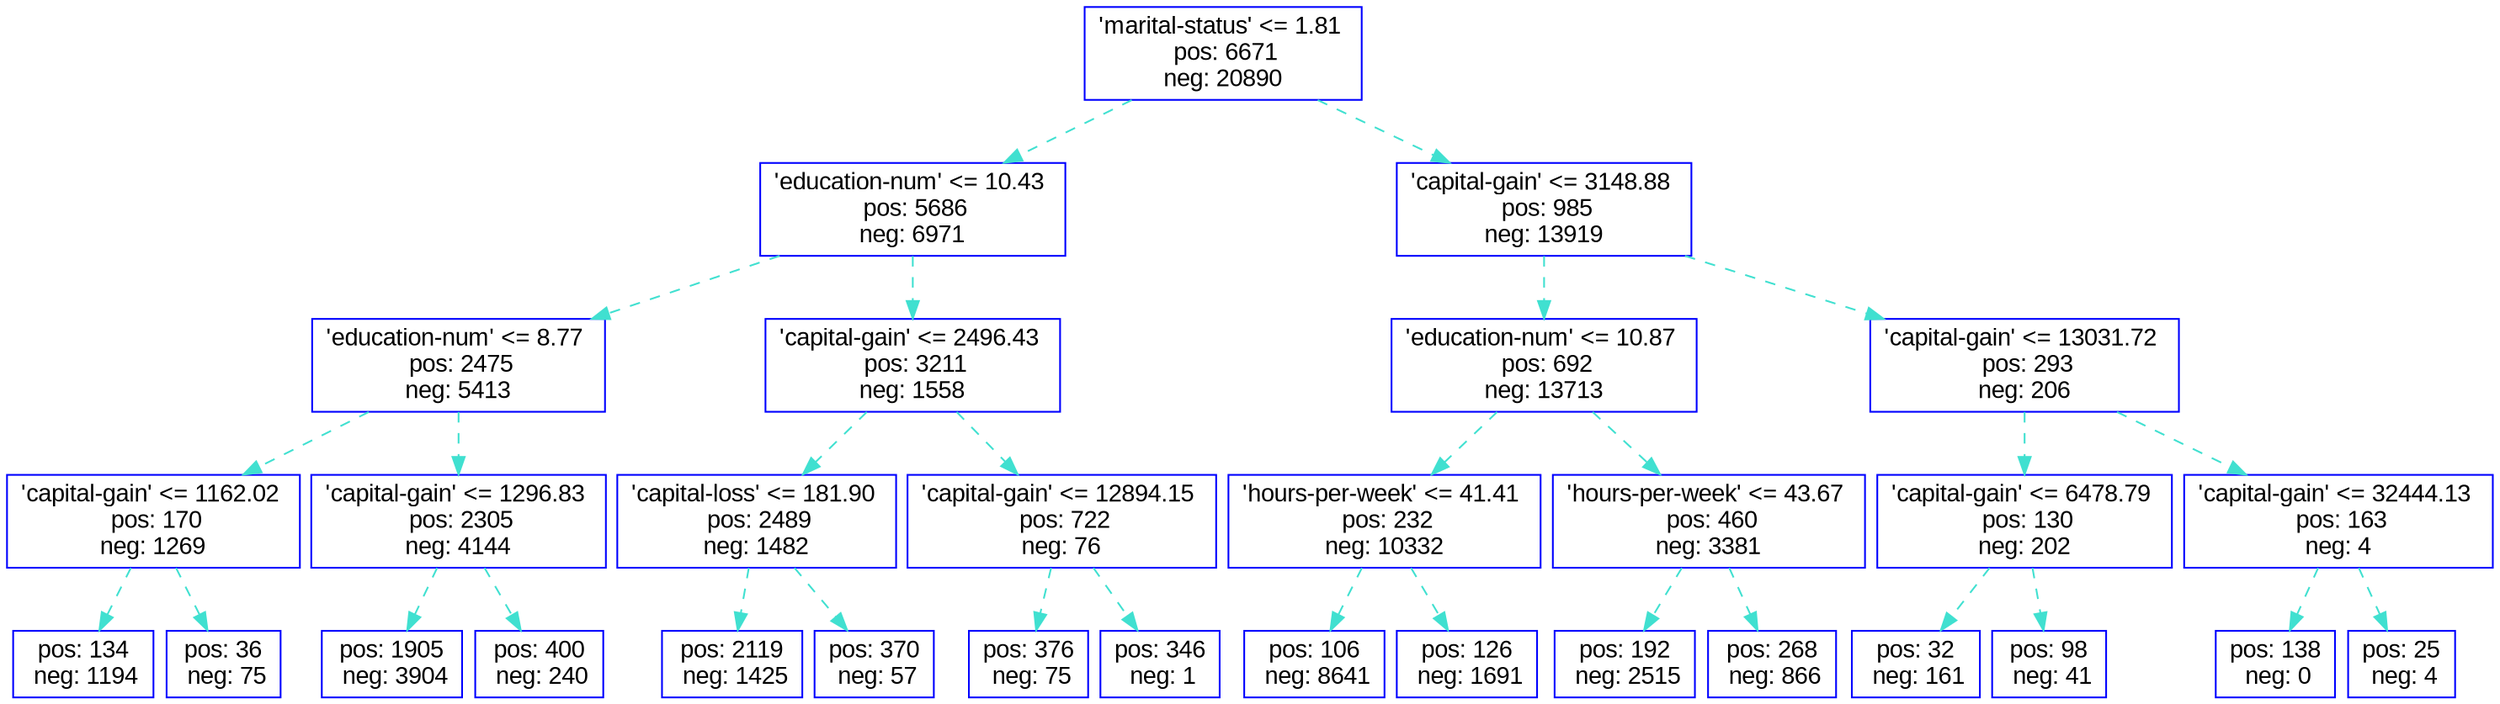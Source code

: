 digraph d {
nodesep=0.1
node [color=Blue,fontname=Arial,shape=box]
edge [color=Turquoise, style=dashed]
x0[label="'marital-status' <= 1.81 \n pos: 6671\nneg: 20890"]
x1[label="'education-num' <= 10.43 \n pos: 5686\nneg: 6971"]
x0 -> x1 
x2[label="'capital-gain' <= 3148.88 \n pos: 985\nneg: 13919"]
x0 -> x2 
x3[label="'education-num' <= 8.77 \n pos: 2475\nneg: 5413"]
x1 -> x3 
x4[label="'capital-gain' <= 2496.43 \n pos: 3211\nneg: 1558"]
x1 -> x4 
x5[label="'education-num' <= 10.87 \n pos: 692\nneg: 13713"]
x2 -> x5 
x6[label="'capital-gain' <= 13031.72 \n pos: 293\nneg: 206"]
x2 -> x6 
x7[label="'capital-gain' <= 1162.02 \n pos: 170\nneg: 1269"]
x3 -> x7 
x8[label="'capital-gain' <= 1296.83 \n pos: 2305\nneg: 4144"]
x3 -> x8 
x9[label="'capital-loss' <= 181.90 \n pos: 2489\nneg: 1482"]
x4 -> x9 
x10[label="'capital-gain' <= 12894.15 \n pos: 722\nneg: 76"]
x4 -> x10 
x11[label="'hours-per-week' <= 41.41 \n pos: 232\nneg: 10332"]
x5 -> x11 
x12[label="'hours-per-week' <= 43.67 \n pos: 460\nneg: 3381"]
x5 -> x12 
x13[label="'capital-gain' <= 6478.79 \n pos: 130\nneg: 202"]
x6 -> x13 
x14[label="'capital-gain' <= 32444.13 \n pos: 163\nneg: 4"]
x6 -> x14 
x15[label="pos: 134\n neg: 1194"]
x7 -> x15 
x16[label="pos: 36\n neg: 75"]
x7 -> x16 
x17[label="pos: 1905\n neg: 3904"]
x8 -> x17 
x18[label="pos: 400\n neg: 240"]
x8 -> x18 
x19[label="pos: 2119\n neg: 1425"]
x9 -> x19 
x20[label="pos: 370\n neg: 57"]
x9 -> x20 
x21[label="pos: 376\n neg: 75"]
x10 -> x21 
x22[label="pos: 346\n neg: 1"]
x10 -> x22 
x23[label="pos: 106\n neg: 8641"]
x11 -> x23 
x24[label="pos: 126\n neg: 1691"]
x11 -> x24 
x25[label="pos: 192\n neg: 2515"]
x12 -> x25 
x26[label="pos: 268\n neg: 866"]
x12 -> x26 
x27[label="pos: 32\n neg: 161"]
x13 -> x27 
x28[label="pos: 98\n neg: 41"]
x13 -> x28 
x29[label="pos: 138\n neg: 0"]
x14 -> x29 
x30[label="pos: 25\n neg: 4"]
x14 -> x30 

}